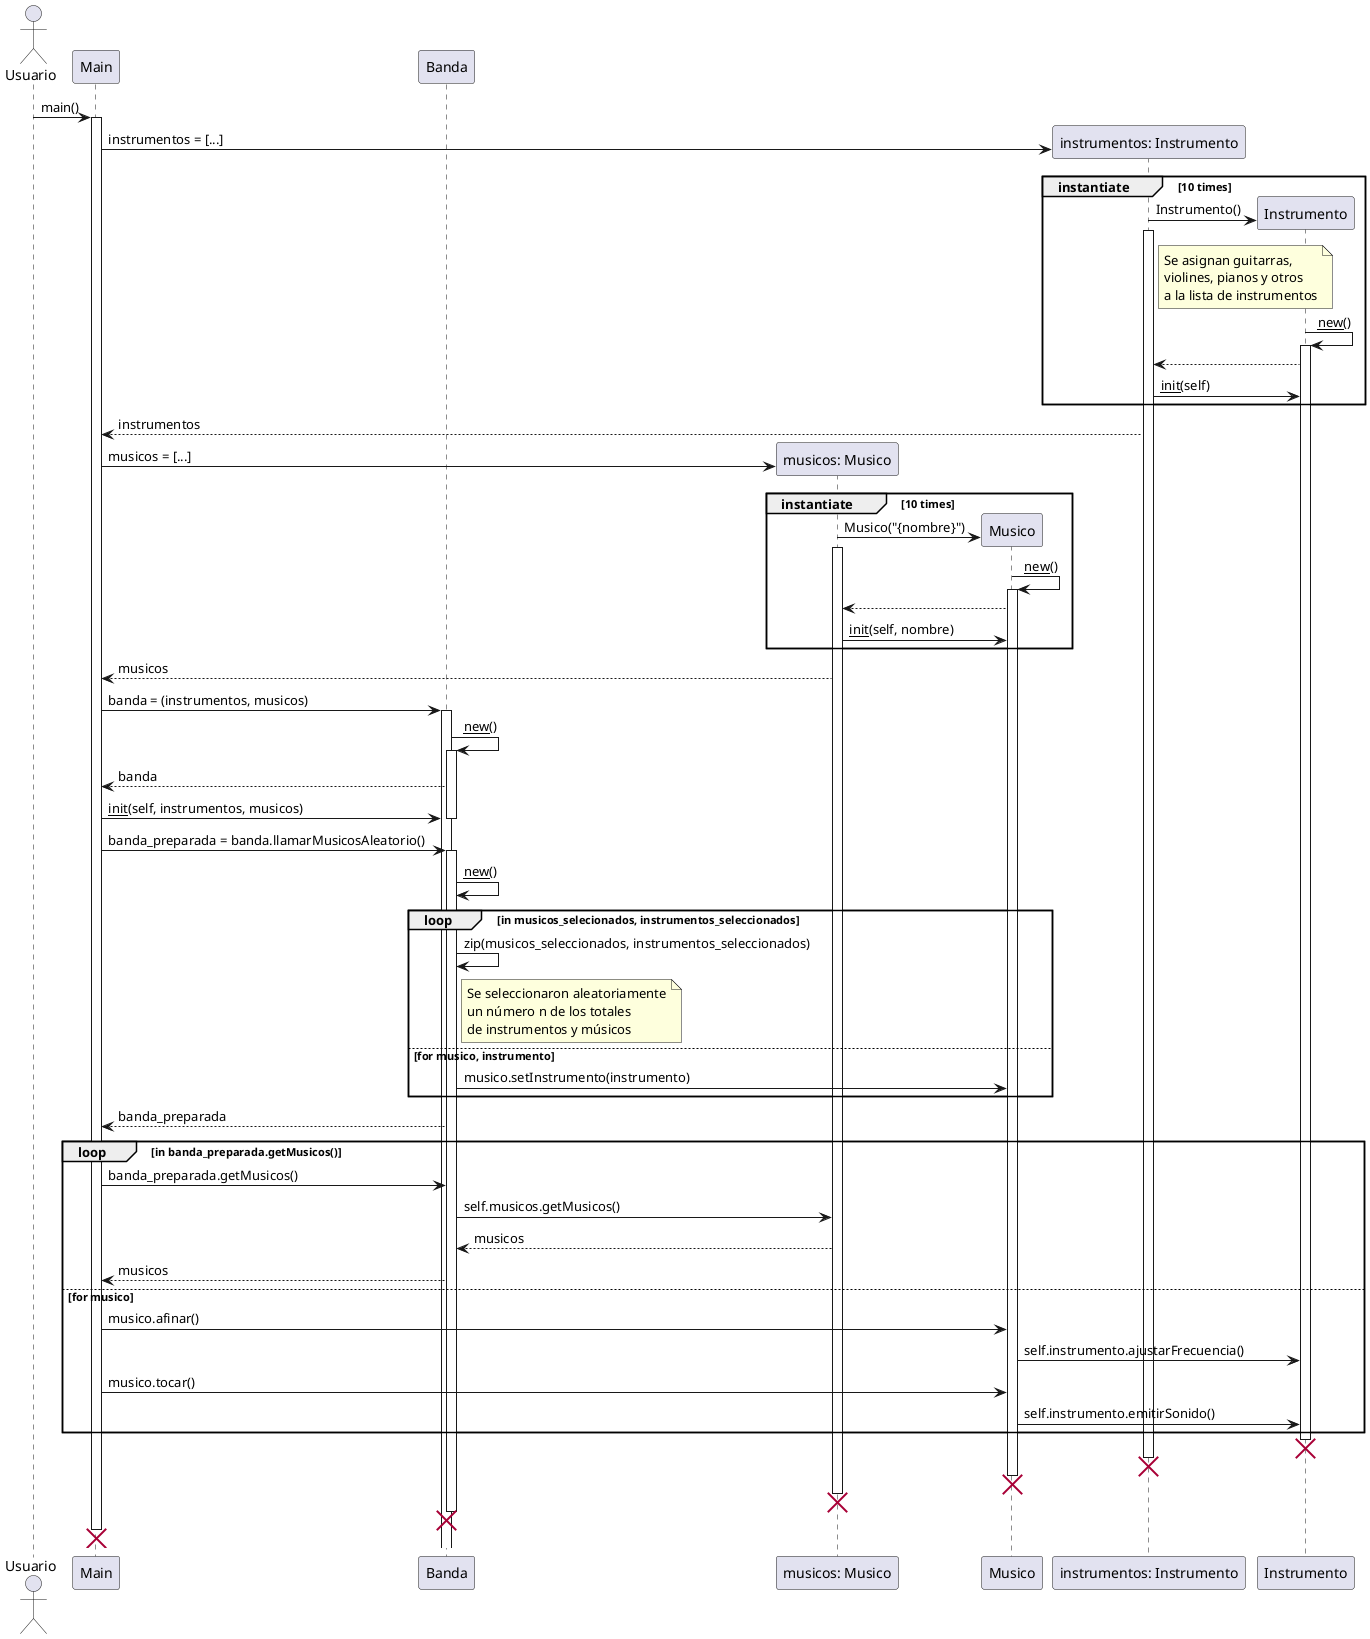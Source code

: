 @startuml Diagrama de Secuencia
actor Usuario
participant Main
participant Banda
participant "musicos: Musico"
participant Musico
participant "instrumentos: Instrumento"
participant Instrumento


Usuario -> Main : main()
activate Main

create "instrumentos: Instrumento"
Main -> "instrumentos: Instrumento" : instrumentos = [...]

group instantiate [10 times]
    create Instrumento
    "instrumentos: Instrumento" -> Instrumento : Instrumento()
    activate "instrumentos: Instrumento"

    note right of "instrumentos: Instrumento"
        Se asignan guitarras,
        violines, pianos y otros
        a la lista de instrumentos
    end note

    Instrumento -> Instrumento: __new__()
    activate Instrumento

    Instrumento --> "instrumentos: Instrumento"
    "instrumentos: Instrumento" -> Instrumento: __init__(self)
end
"instrumentos: Instrumento" --> Main : instrumentos



create "musicos: Musico"
Main -> "musicos: Musico" : musicos = [...]

group instantiate [10 times]
    create Musico
    "musicos: Musico" -> Musico: Musico("{nombre}")
    activate "musicos: Musico"

    Musico -> Musico: __new__()
    activate Musico

    Musico --> "musicos: Musico"
    "musicos: Musico" -> Musico: __init__(self, nombre)
end
"musicos: Musico" --> Main: musicos


Main -> Banda : banda = (instrumentos, musicos)
activate Banda
Banda -> Banda : __new__()
activate Banda
Banda --> Main: banda
Main -> Banda : __init__(self, instrumentos, musicos)
deactivate Banda
Main -> Banda : banda_preparada = banda.llamarMusicosAleatorio()
activate Banda
Banda -> Banda : __new__()

loop in musicos_selecionados, instrumentos_seleccionados
    Banda -> Banda: zip(musicos_seleccionados, instrumentos_seleccionados)

    note right of Banda
        Se seleccionaron aleatoriamente
        un número n de los totales
        de instrumentos y músicos
    end note

else for musico, instrumento
    Banda -> Musico: musico.setInstrumento(instrumento)
end loop


Banda --> Main : banda_preparada

loop in banda_preparada.getMusicos()
    Main -> Banda : banda_preparada.getMusicos()
    Banda -> "musicos: Musico" : self.musicos.getMusicos()
    "musicos: Musico" --> Banda : musicos
    Banda --> Main: musicos
else for musico
    Main -> Musico: musico.afinar()
    Musico -> Instrumento: self.instrumento.ajustarFrecuencia()
    Main -> Musico: musico.tocar()
    Musico -> Instrumento: self.instrumento.emitirSonido()
end loop

destroy Instrumento
destroy "instrumentos: Instrumento"
destroy Musico
destroy "musicos: Musico"
destroy Banda
destroy Main
@enduml